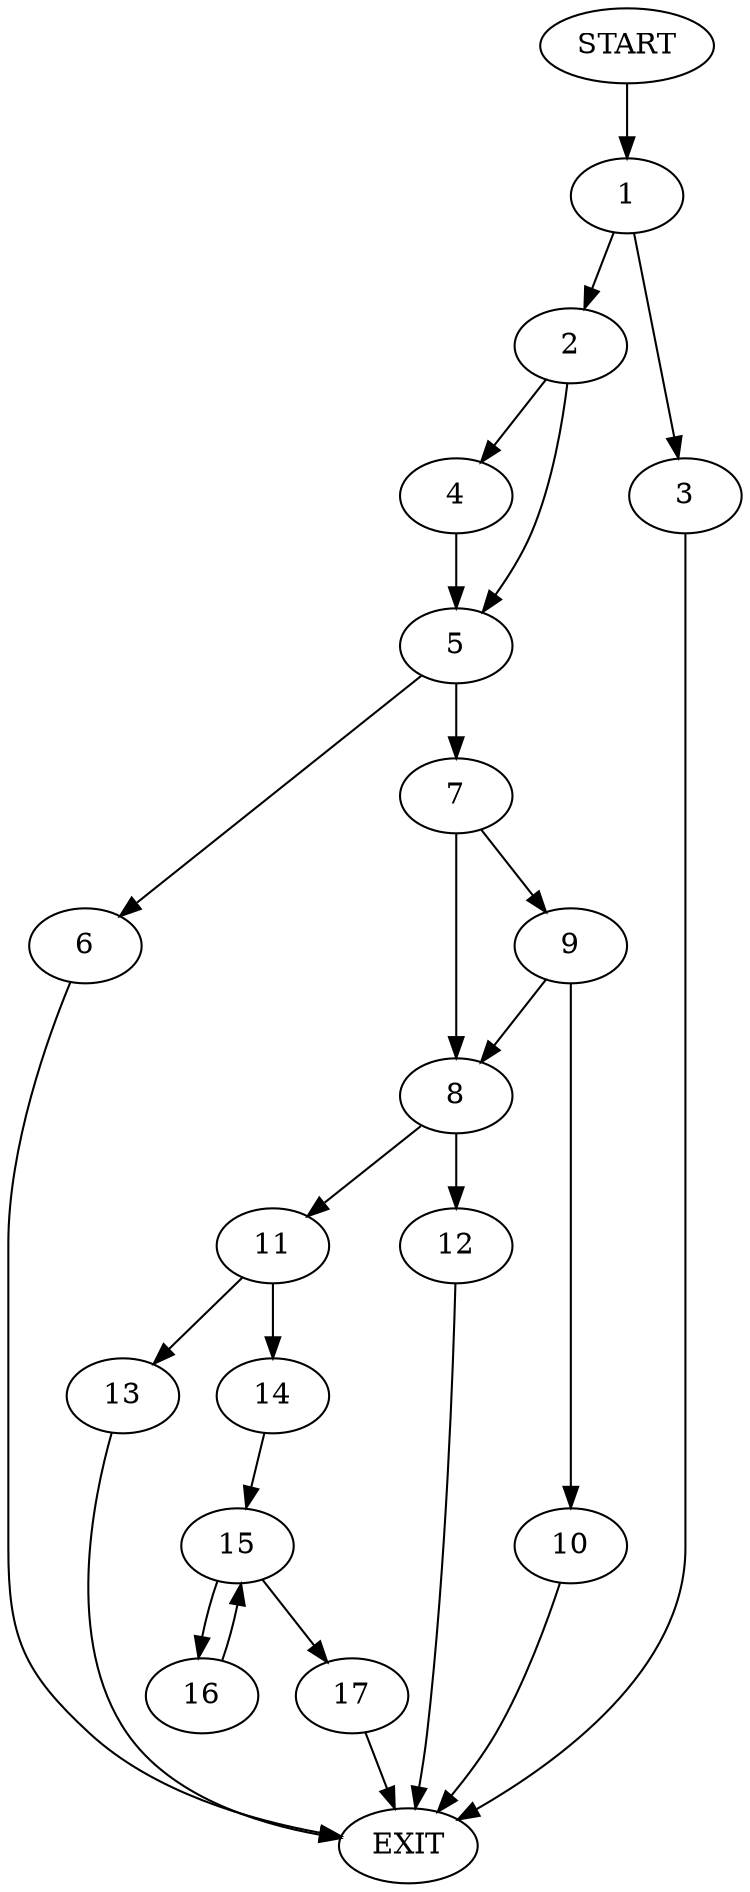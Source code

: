 digraph {
0 [label="START"]
18 [label="EXIT"]
0 -> 1
1 -> 2
1 -> 3
2 -> 4
2 -> 5
3 -> 18
4 -> 5
5 -> 6
5 -> 7
7 -> 8
7 -> 9
6 -> 18
9 -> 8
9 -> 10
8 -> 11
8 -> 12
10 -> 18
12 -> 18
11 -> 13
11 -> 14
14 -> 15
13 -> 18
15 -> 16
15 -> 17
16 -> 15
17 -> 18
}
